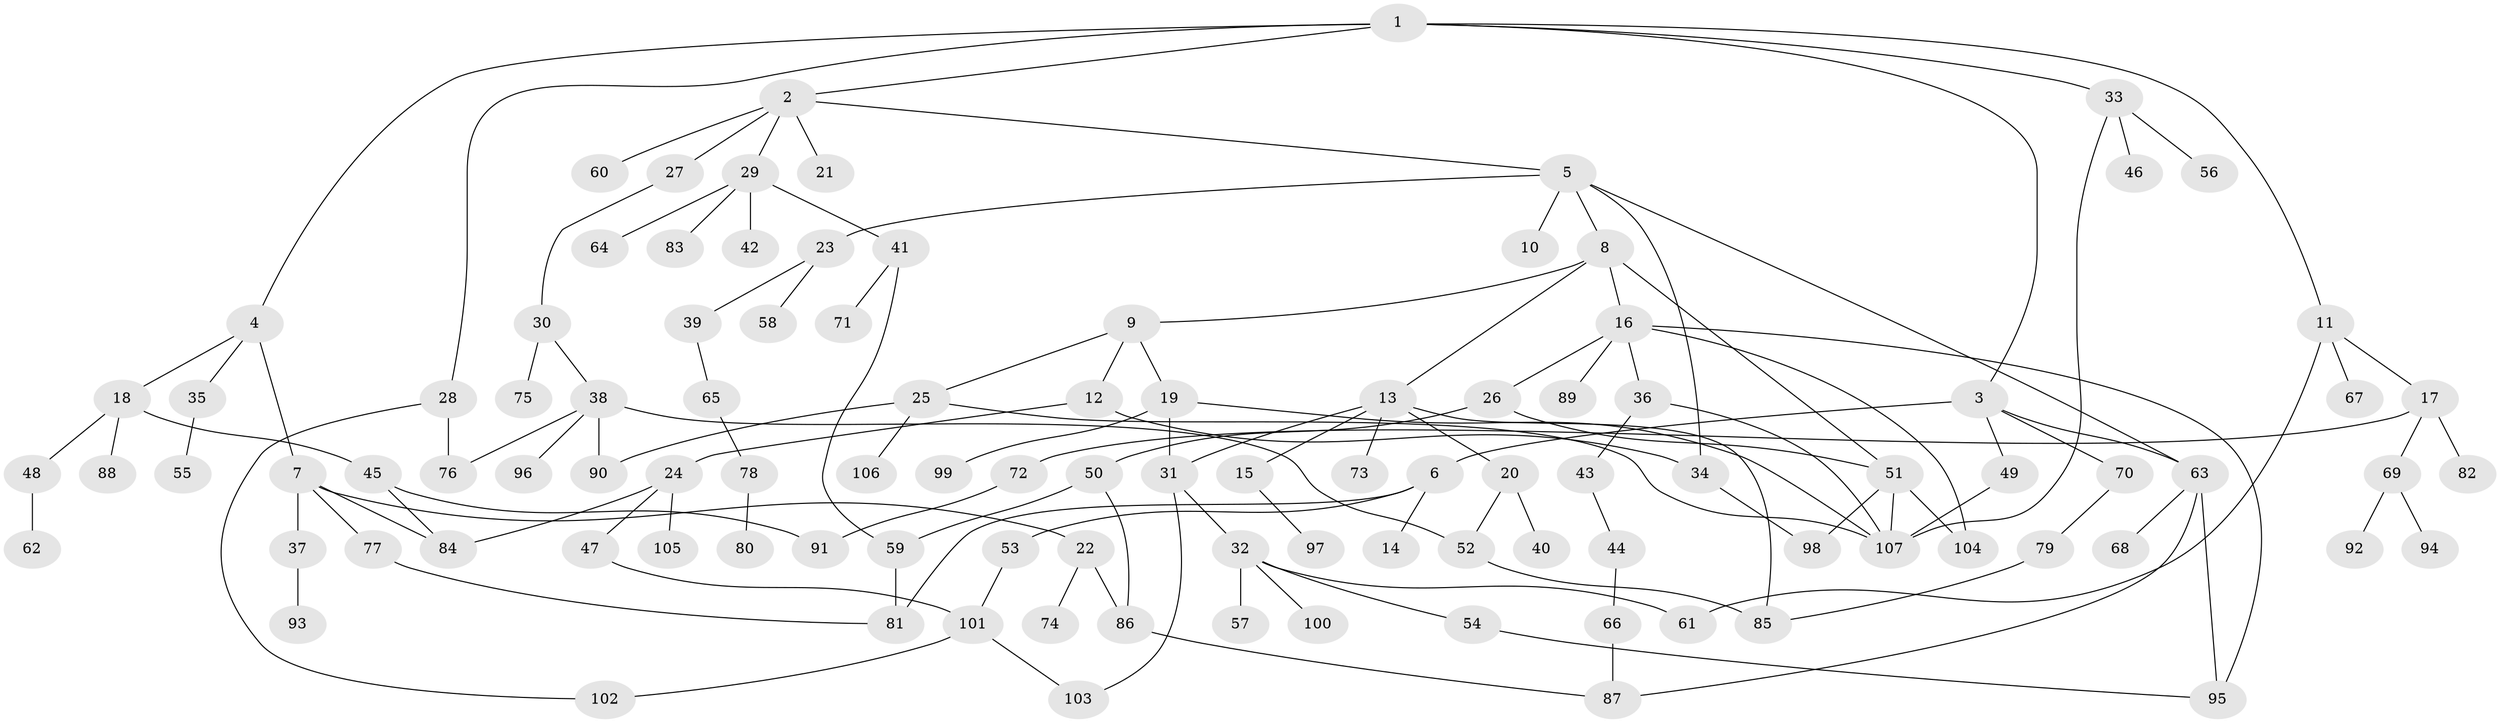 // coarse degree distribution, {7: 0.013513513513513514, 6: 0.08108108108108109, 5: 0.04054054054054054, 4: 0.14864864864864866, 9: 0.02702702702702703, 1: 0.32432432432432434, 2: 0.22972972972972974, 3: 0.13513513513513514}
// Generated by graph-tools (version 1.1) at 2025/23/03/03/25 07:23:32]
// undirected, 107 vertices, 137 edges
graph export_dot {
graph [start="1"]
  node [color=gray90,style=filled];
  1;
  2;
  3;
  4;
  5;
  6;
  7;
  8;
  9;
  10;
  11;
  12;
  13;
  14;
  15;
  16;
  17;
  18;
  19;
  20;
  21;
  22;
  23;
  24;
  25;
  26;
  27;
  28;
  29;
  30;
  31;
  32;
  33;
  34;
  35;
  36;
  37;
  38;
  39;
  40;
  41;
  42;
  43;
  44;
  45;
  46;
  47;
  48;
  49;
  50;
  51;
  52;
  53;
  54;
  55;
  56;
  57;
  58;
  59;
  60;
  61;
  62;
  63;
  64;
  65;
  66;
  67;
  68;
  69;
  70;
  71;
  72;
  73;
  74;
  75;
  76;
  77;
  78;
  79;
  80;
  81;
  82;
  83;
  84;
  85;
  86;
  87;
  88;
  89;
  90;
  91;
  92;
  93;
  94;
  95;
  96;
  97;
  98;
  99;
  100;
  101;
  102;
  103;
  104;
  105;
  106;
  107;
  1 -- 2;
  1 -- 3;
  1 -- 4;
  1 -- 11;
  1 -- 28;
  1 -- 33;
  2 -- 5;
  2 -- 21;
  2 -- 27;
  2 -- 29;
  2 -- 60;
  3 -- 6;
  3 -- 49;
  3 -- 70;
  3 -- 63;
  4 -- 7;
  4 -- 18;
  4 -- 35;
  5 -- 8;
  5 -- 10;
  5 -- 23;
  5 -- 34;
  5 -- 63;
  6 -- 14;
  6 -- 53;
  6 -- 81;
  7 -- 22;
  7 -- 37;
  7 -- 77;
  7 -- 84;
  8 -- 9;
  8 -- 13;
  8 -- 16;
  8 -- 51;
  9 -- 12;
  9 -- 19;
  9 -- 25;
  11 -- 17;
  11 -- 67;
  11 -- 61;
  12 -- 24;
  12 -- 34;
  13 -- 15;
  13 -- 20;
  13 -- 73;
  13 -- 85;
  13 -- 31;
  15 -- 97;
  16 -- 26;
  16 -- 36;
  16 -- 89;
  16 -- 95;
  16 -- 104;
  17 -- 69;
  17 -- 72;
  17 -- 82;
  18 -- 45;
  18 -- 48;
  18 -- 88;
  19 -- 31;
  19 -- 99;
  19 -- 107;
  20 -- 40;
  20 -- 52;
  22 -- 74;
  22 -- 86;
  23 -- 39;
  23 -- 58;
  24 -- 47;
  24 -- 84;
  24 -- 105;
  25 -- 106;
  25 -- 107;
  25 -- 90;
  26 -- 50;
  26 -- 51;
  27 -- 30;
  28 -- 102;
  28 -- 76;
  29 -- 41;
  29 -- 42;
  29 -- 64;
  29 -- 83;
  30 -- 38;
  30 -- 75;
  31 -- 32;
  31 -- 103;
  32 -- 54;
  32 -- 57;
  32 -- 61;
  32 -- 100;
  33 -- 46;
  33 -- 56;
  33 -- 107;
  34 -- 98;
  35 -- 55;
  36 -- 43;
  36 -- 107;
  37 -- 93;
  38 -- 76;
  38 -- 90;
  38 -- 96;
  38 -- 52;
  39 -- 65;
  41 -- 59;
  41 -- 71;
  43 -- 44;
  44 -- 66;
  45 -- 91;
  45 -- 84;
  47 -- 101;
  48 -- 62;
  49 -- 107;
  50 -- 86;
  50 -- 59;
  51 -- 98;
  51 -- 107;
  51 -- 104;
  52 -- 85;
  53 -- 101;
  54 -- 95;
  59 -- 81;
  63 -- 68;
  63 -- 87;
  63 -- 95;
  65 -- 78;
  66 -- 87;
  69 -- 92;
  69 -- 94;
  70 -- 79;
  72 -- 91;
  77 -- 81;
  78 -- 80;
  79 -- 85;
  86 -- 87;
  101 -- 103;
  101 -- 102;
}
